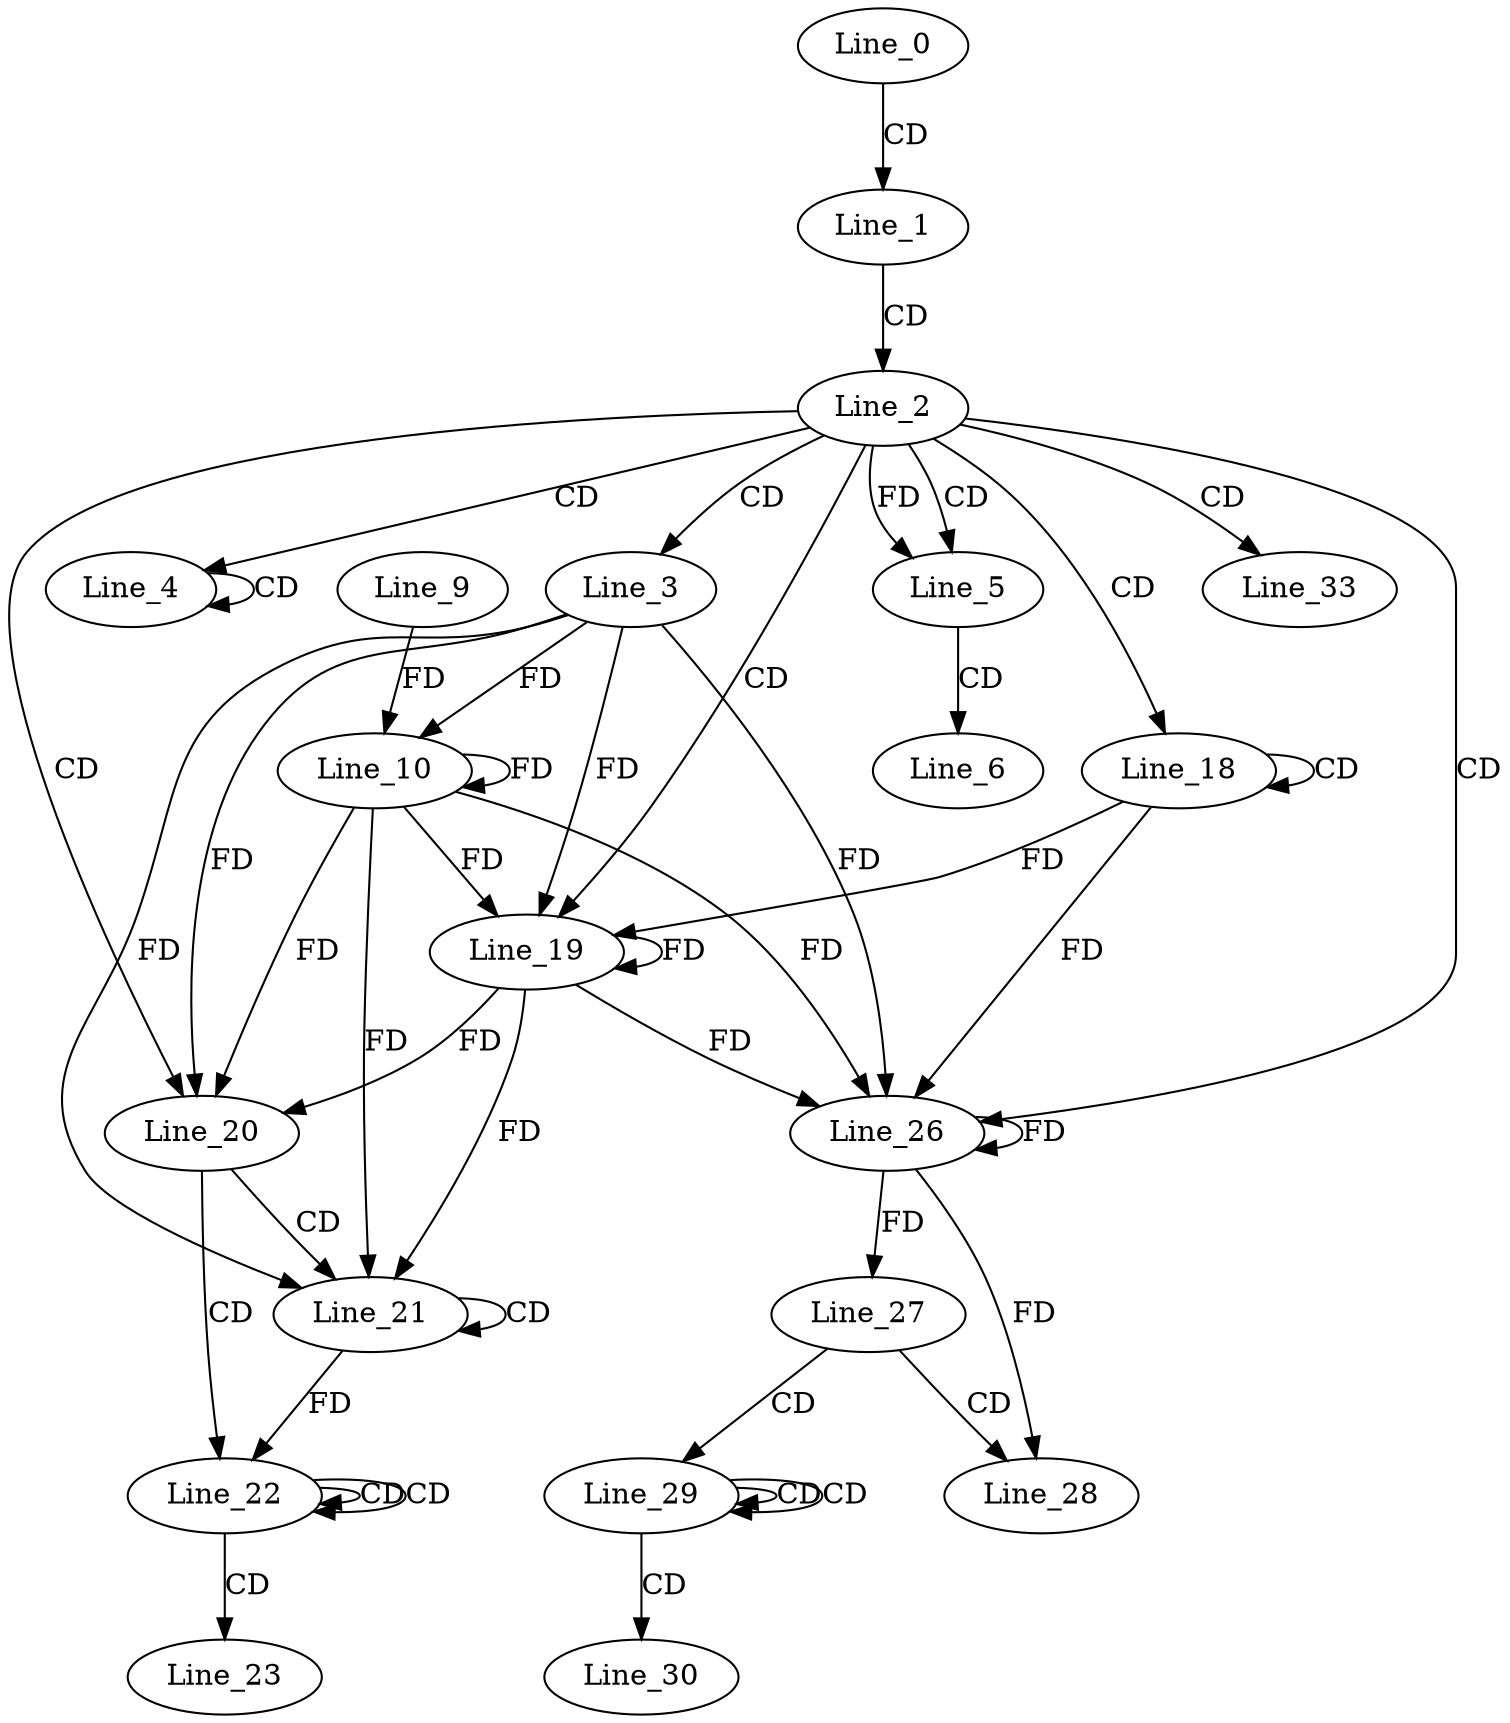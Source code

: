 digraph G {
  Line_0;
  Line_1;
  Line_2;
  Line_3;
  Line_4;
  Line_4;
  Line_5;
  Line_5;
  Line_6;
  Line_10;
  Line_10;
  Line_9;
  Line_18;
  Line_18;
  Line_19;
  Line_19;
  Line_20;
  Line_21;
  Line_21;
  Line_21;
  Line_22;
  Line_22;
  Line_22;
  Line_23;
  Line_26;
  Line_26;
  Line_27;
  Line_28;
  Line_28;
  Line_29;
  Line_29;
  Line_29;
  Line_30;
  Line_33;
  Line_0 -> Line_1 [ label="CD" ];
  Line_1 -> Line_2 [ label="CD" ];
  Line_2 -> Line_3 [ label="CD" ];
  Line_2 -> Line_4 [ label="CD" ];
  Line_4 -> Line_4 [ label="CD" ];
  Line_2 -> Line_5 [ label="CD" ];
  Line_2 -> Line_5 [ label="FD" ];
  Line_5 -> Line_6 [ label="CD" ];
  Line_3 -> Line_10 [ label="FD" ];
  Line_10 -> Line_10 [ label="FD" ];
  Line_9 -> Line_10 [ label="FD" ];
  Line_2 -> Line_18 [ label="CD" ];
  Line_18 -> Line_18 [ label="CD" ];
  Line_2 -> Line_19 [ label="CD" ];
  Line_3 -> Line_19 [ label="FD" ];
  Line_10 -> Line_19 [ label="FD" ];
  Line_19 -> Line_19 [ label="FD" ];
  Line_18 -> Line_19 [ label="FD" ];
  Line_2 -> Line_20 [ label="CD" ];
  Line_3 -> Line_20 [ label="FD" ];
  Line_10 -> Line_20 [ label="FD" ];
  Line_19 -> Line_20 [ label="FD" ];
  Line_20 -> Line_21 [ label="CD" ];
  Line_21 -> Line_21 [ label="CD" ];
  Line_3 -> Line_21 [ label="FD" ];
  Line_10 -> Line_21 [ label="FD" ];
  Line_19 -> Line_21 [ label="FD" ];
  Line_20 -> Line_22 [ label="CD" ];
  Line_22 -> Line_22 [ label="CD" ];
  Line_22 -> Line_22 [ label="CD" ];
  Line_21 -> Line_22 [ label="FD" ];
  Line_22 -> Line_23 [ label="CD" ];
  Line_2 -> Line_26 [ label="CD" ];
  Line_3 -> Line_26 [ label="FD" ];
  Line_10 -> Line_26 [ label="FD" ];
  Line_19 -> Line_26 [ label="FD" ];
  Line_26 -> Line_26 [ label="FD" ];
  Line_18 -> Line_26 [ label="FD" ];
  Line_26 -> Line_27 [ label="FD" ];
  Line_27 -> Line_28 [ label="CD" ];
  Line_26 -> Line_28 [ label="FD" ];
  Line_27 -> Line_29 [ label="CD" ];
  Line_29 -> Line_29 [ label="CD" ];
  Line_29 -> Line_29 [ label="CD" ];
  Line_29 -> Line_30 [ label="CD" ];
  Line_2 -> Line_33 [ label="CD" ];
}
